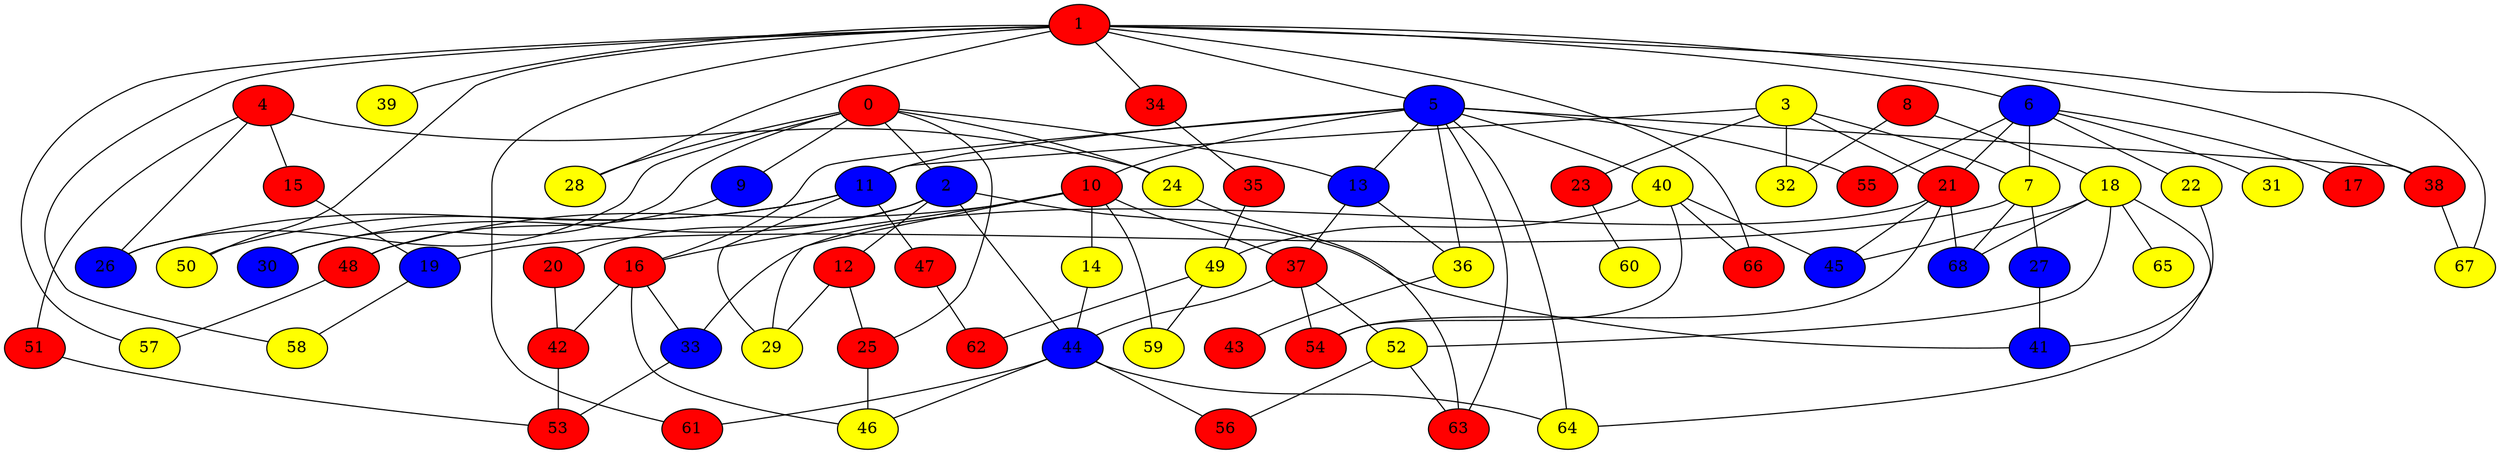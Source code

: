 graph {
0 [style = filled fillcolor = red];
1 [style = filled fillcolor = red];
2 [style = filled fillcolor = blue];
3 [style = filled fillcolor = yellow];
4 [style = filled fillcolor = red];
5 [style = filled fillcolor = blue];
6 [style = filled fillcolor = blue];
7 [style = filled fillcolor = yellow];
8 [style = filled fillcolor = red];
9 [style = filled fillcolor = blue];
10 [style = filled fillcolor = red];
11 [style = filled fillcolor = blue];
12 [style = filled fillcolor = red];
13 [style = filled fillcolor = blue];
14 [style = filled fillcolor = yellow];
15 [style = filled fillcolor = red];
16 [style = filled fillcolor = red];
17 [style = filled fillcolor = red];
18 [style = filled fillcolor = yellow];
19 [style = filled fillcolor = blue];
20 [style = filled fillcolor = red];
21 [style = filled fillcolor = red];
22 [style = filled fillcolor = yellow];
23 [style = filled fillcolor = red];
24 [style = filled fillcolor = yellow];
25 [style = filled fillcolor = red];
26 [style = filled fillcolor = blue];
27 [style = filled fillcolor = blue];
28 [style = filled fillcolor = yellow];
29 [style = filled fillcolor = yellow];
30 [style = filled fillcolor = blue];
31 [style = filled fillcolor = yellow];
32 [style = filled fillcolor = yellow];
33 [style = filled fillcolor = blue];
34 [style = filled fillcolor = red];
35 [style = filled fillcolor = red];
36 [style = filled fillcolor = yellow];
37 [style = filled fillcolor = red];
38 [style = filled fillcolor = red];
39 [style = filled fillcolor = yellow];
40 [style = filled fillcolor = yellow];
41 [style = filled fillcolor = blue];
42 [style = filled fillcolor = red];
43 [style = filled fillcolor = red];
44 [style = filled fillcolor = blue];
45 [style = filled fillcolor = blue];
46 [style = filled fillcolor = yellow];
47 [style = filled fillcolor = red];
48 [style = filled fillcolor = red];
49 [style = filled fillcolor = yellow];
50 [style = filled fillcolor = yellow];
51 [style = filled fillcolor = red];
52 [style = filled fillcolor = yellow];
53 [style = filled fillcolor = red];
54 [style = filled fillcolor = red];
55 [style = filled fillcolor = red];
56 [style = filled fillcolor = red];
57 [style = filled fillcolor = yellow];
58 [style = filled fillcolor = yellow];
59 [style = filled fillcolor = yellow];
60 [style = filled fillcolor = yellow];
61 [style = filled fillcolor = red];
62 [style = filled fillcolor = red];
63 [style = filled fillcolor = red];
64 [style = filled fillcolor = yellow];
65 [style = filled fillcolor = yellow];
66 [style = filled fillcolor = red];
67 [style = filled fillcolor = yellow];
68 [style = filled fillcolor = blue];
0 -- 24;
0 -- 13;
0 -- 9;
0 -- 2;
0 -- 25;
0 -- 26;
0 -- 28;
0 -- 30;
1 -- 5;
1 -- 6;
1 -- 28;
1 -- 34;
1 -- 38;
1 -- 39;
1 -- 50;
1 -- 57;
1 -- 58;
1 -- 61;
1 -- 66;
1 -- 67;
2 -- 12;
2 -- 20;
2 -- 30;
2 -- 41;
2 -- 44;
3 -- 7;
3 -- 11;
3 -- 21;
3 -- 23;
3 -- 32;
4 -- 15;
4 -- 24;
4 -- 26;
4 -- 51;
5 -- 10;
5 -- 11;
5 -- 13;
5 -- 16;
5 -- 36;
5 -- 38;
5 -- 40;
5 -- 55;
5 -- 63;
5 -- 64;
6 -- 7;
6 -- 17;
6 -- 21;
6 -- 22;
6 -- 31;
6 -- 55;
7 -- 19;
7 -- 27;
7 -- 68;
8 -- 18;
8 -- 32;
9 -- 48;
10 -- 14;
10 -- 16;
10 -- 29;
10 -- 37;
10 -- 48;
10 -- 59;
11 -- 26;
11 -- 29;
11 -- 47;
11 -- 50;
12 -- 25;
12 -- 29;
13 -- 36;
13 -- 37;
14 -- 44;
15 -- 19;
16 -- 33;
16 -- 42;
16 -- 46;
18 -- 45;
18 -- 52;
18 -- 64;
18 -- 65;
18 -- 68;
19 -- 58;
20 -- 42;
21 -- 33;
21 -- 45;
21 -- 54;
21 -- 68;
22 -- 41;
23 -- 60;
24 -- 63;
25 -- 46;
27 -- 41;
33 -- 53;
34 -- 35;
35 -- 49;
36 -- 43;
37 -- 44;
37 -- 52;
37 -- 54;
38 -- 67;
40 -- 45;
40 -- 49;
40 -- 54;
40 -- 66;
42 -- 53;
44 -- 46;
44 -- 56;
44 -- 61;
44 -- 64;
47 -- 62;
48 -- 57;
49 -- 59;
49 -- 62;
51 -- 53;
52 -- 56;
52 -- 63;
}
